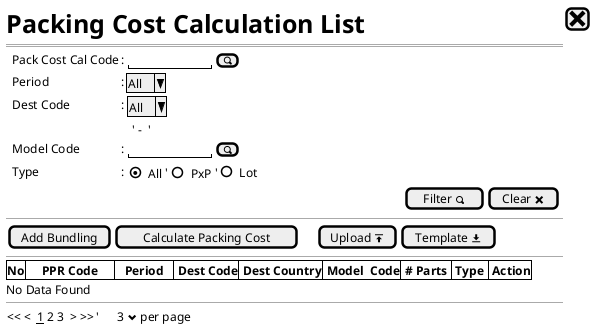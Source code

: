 @startsalt
{
  <size:25><b>Packing Cost Calculation List|[<size:25><&x>]|*
  ==
  {
    .|Pack Cost Cal Code  |: {|"          "|[<&magnifying-glass>]|}*
    .|Period              |: |^All^|*    
    .|Dest Code           |: {|^All^| }*
      .|.|.|{
      .| |' -  '|  | *
      }
    .|Model Code        |: {"          "|[<&magnifying-glass>]|}*
    .|Type              |: {|{(X)All}   '|    {()PxP}        '|   ()Lot} |*
    .|.|.|.|.|                                              {[Filter <&magnifying-glass>] | [Clear <&x>]}
  }
  --
  {
    |[Add Bundling] | [Calculate Packing Cost] |.|.|.|[Upload <&data-transfer-upload>]| [Template <&data-transfer-download>]|* 
  }
  --
  {#
    |<b>No  |<b>     PPR Code     |<b>   Period   |<b> Dest Code |<b> Dest Country |<b> Model  Code |<b> # Parts |<b> Type |<b> Action |*
  /'| 01 | 024J-301B-TASA-PXP | 02.2025  |  Argentina   |    024W     | PxP  | '/
  }
  No Data Found
  --
  {
  << <  __1__ 2 3  > >>  |'      3 <&chevron-bottom> per page |*
  }
}
@@endsalt